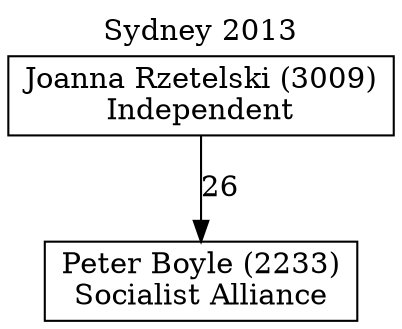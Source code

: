 // House preference flow
digraph "Peter Boyle (2233)_Sydney_2013" {
	graph [label="Sydney 2013" labelloc=t mclimit=10]
	node [shape=box]
	"Peter Boyle (2233)" [label="Peter Boyle (2233)
Socialist Alliance"]
	"Joanna Rzetelski (3009)" [label="Joanna Rzetelski (3009)
Independent"]
	"Joanna Rzetelski (3009)" -> "Peter Boyle (2233)" [label=26]
}
